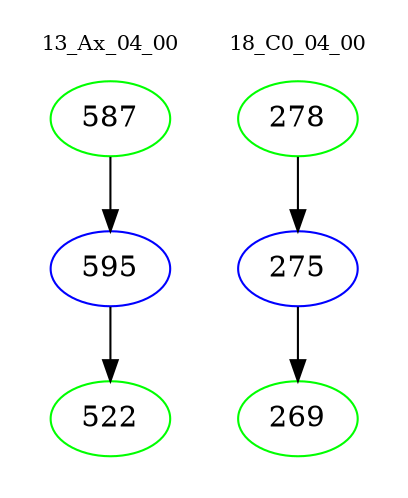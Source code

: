digraph{
subgraph cluster_0 {
color = white
label = "13_Ax_04_00";
fontsize=10;
T0_587 [label="587", color="green"]
T0_587 -> T0_595 [color="black"]
T0_595 [label="595", color="blue"]
T0_595 -> T0_522 [color="black"]
T0_522 [label="522", color="green"]
}
subgraph cluster_1 {
color = white
label = "18_C0_04_00";
fontsize=10;
T1_278 [label="278", color="green"]
T1_278 -> T1_275 [color="black"]
T1_275 [label="275", color="blue"]
T1_275 -> T1_269 [color="black"]
T1_269 [label="269", color="green"]
}
}

